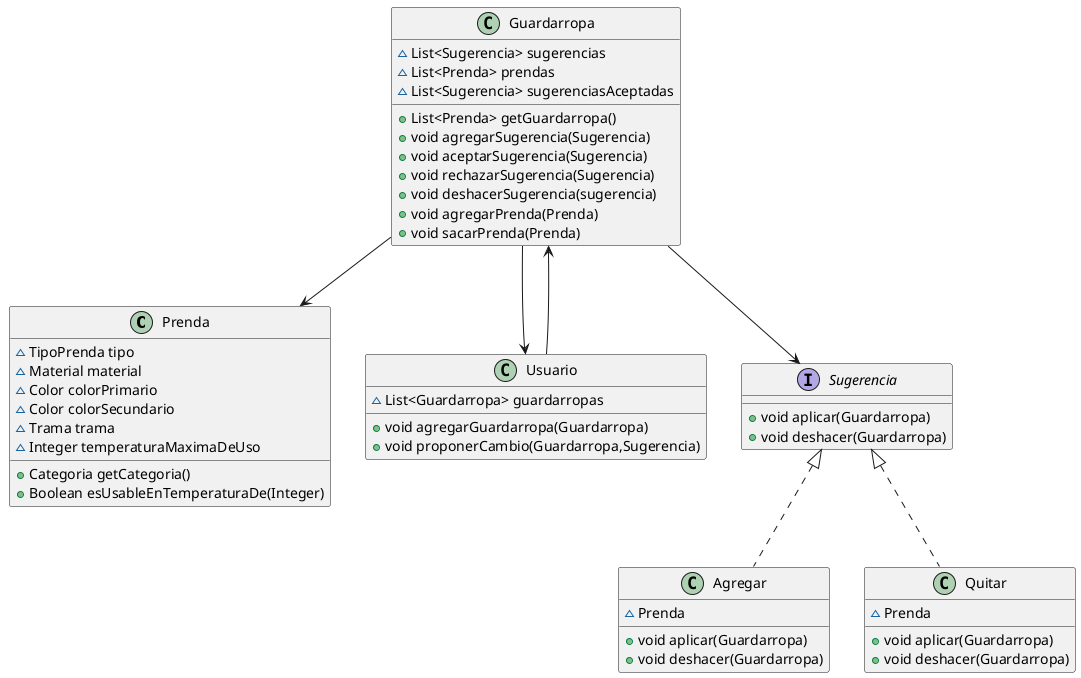 @startuml
class Prenda {
~ TipoPrenda tipo
~ Material material
~ Color colorPrimario
~ Color colorSecundario
~ Trama trama
~ Integer temperaturaMaximaDeUso
+ Categoria getCategoria()
+ Boolean esUsableEnTemperaturaDe(Integer)
}
class Guardarropa {
~ List<Sugerencia> sugerencias
~ List<Prenda> prendas
+ List<Prenda> getGuardarropa()
~ List<Sugerencia> sugerenciasAceptadas
+ void agregarSugerencia(Sugerencia)
+ void aceptarSugerencia(Sugerencia)
+ void rechazarSugerencia(Sugerencia)
+ void deshacerSugerencia(sugerencia)
+ void agregarPrenda(Prenda)
+ void sacarPrenda(Prenda)

}

class Usuario {
~List<Guardarropa> guardarropas
+void agregarGuardarropa(Guardarropa)
+void proponerCambio(Guardarropa,Sugerencia)
}

interface Sugerencia{
+ void aplicar(Guardarropa)
+ void deshacer(Guardarropa)
}

class Agregar implements Sugerencia{
~ Prenda
+ void aplicar(Guardarropa)
+ void deshacer(Guardarropa)
}
class Quitar implements Sugerencia{
~ Prenda
+ void aplicar(Guardarropa)
+ void deshacer(Guardarropa)
}
Guardarropa-->Sugerencia
Guardarropa-->Prenda
Guardarropa-->Usuario
Usuario-->Guardarropa


@enduml